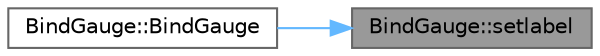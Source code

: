 digraph "BindGauge::setlabel"
{
 // LATEX_PDF_SIZE
  bgcolor="transparent";
  edge [fontname=Helvetica,fontsize=10,labelfontname=Helvetica,labelfontsize=10];
  node [fontname=Helvetica,fontsize=10,shape=box,height=0.2,width=0.4];
  rankdir="RL";
  Node1 [id="Node000001",label="BindGauge::setlabel",height=0.2,width=0.4,color="gray40", fillcolor="grey60", style="filled", fontcolor="black",tooltip="Sets the label text for the gauge."];
  Node1 -> Node2 [id="edge1_Node000001_Node000002",dir="back",color="steelblue1",style="solid",tooltip=" "];
  Node2 [id="Node000002",label="BindGauge::BindGauge",height=0.2,width=0.4,color="grey40", fillcolor="white", style="filled",URL="$class_bind_gauge.html#a97c8de93feb82557f99993bf6544ec3e",tooltip="Constructs a BindGauge with a custom label."];
}
